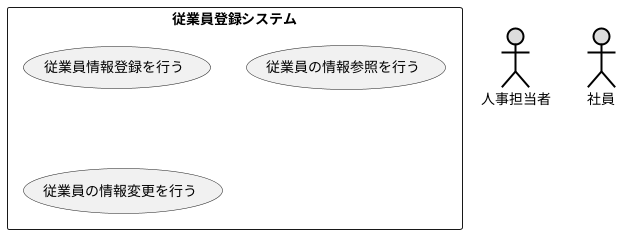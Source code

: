 @startuml ユースケース図
' left to right direction

     actor 人事担当者 as u1 #DDDDDD;line:black;line.bold;
     actor 社員 as u2 #DDDDDD;line:black;line.bold;


rectangle 従業員登録システム {
usecase 従業員情報登録を行う as a1
usecase 従業員の情報参照を行う as a2

usecase 従業員の情報変更を行う as a4
}




@enduml